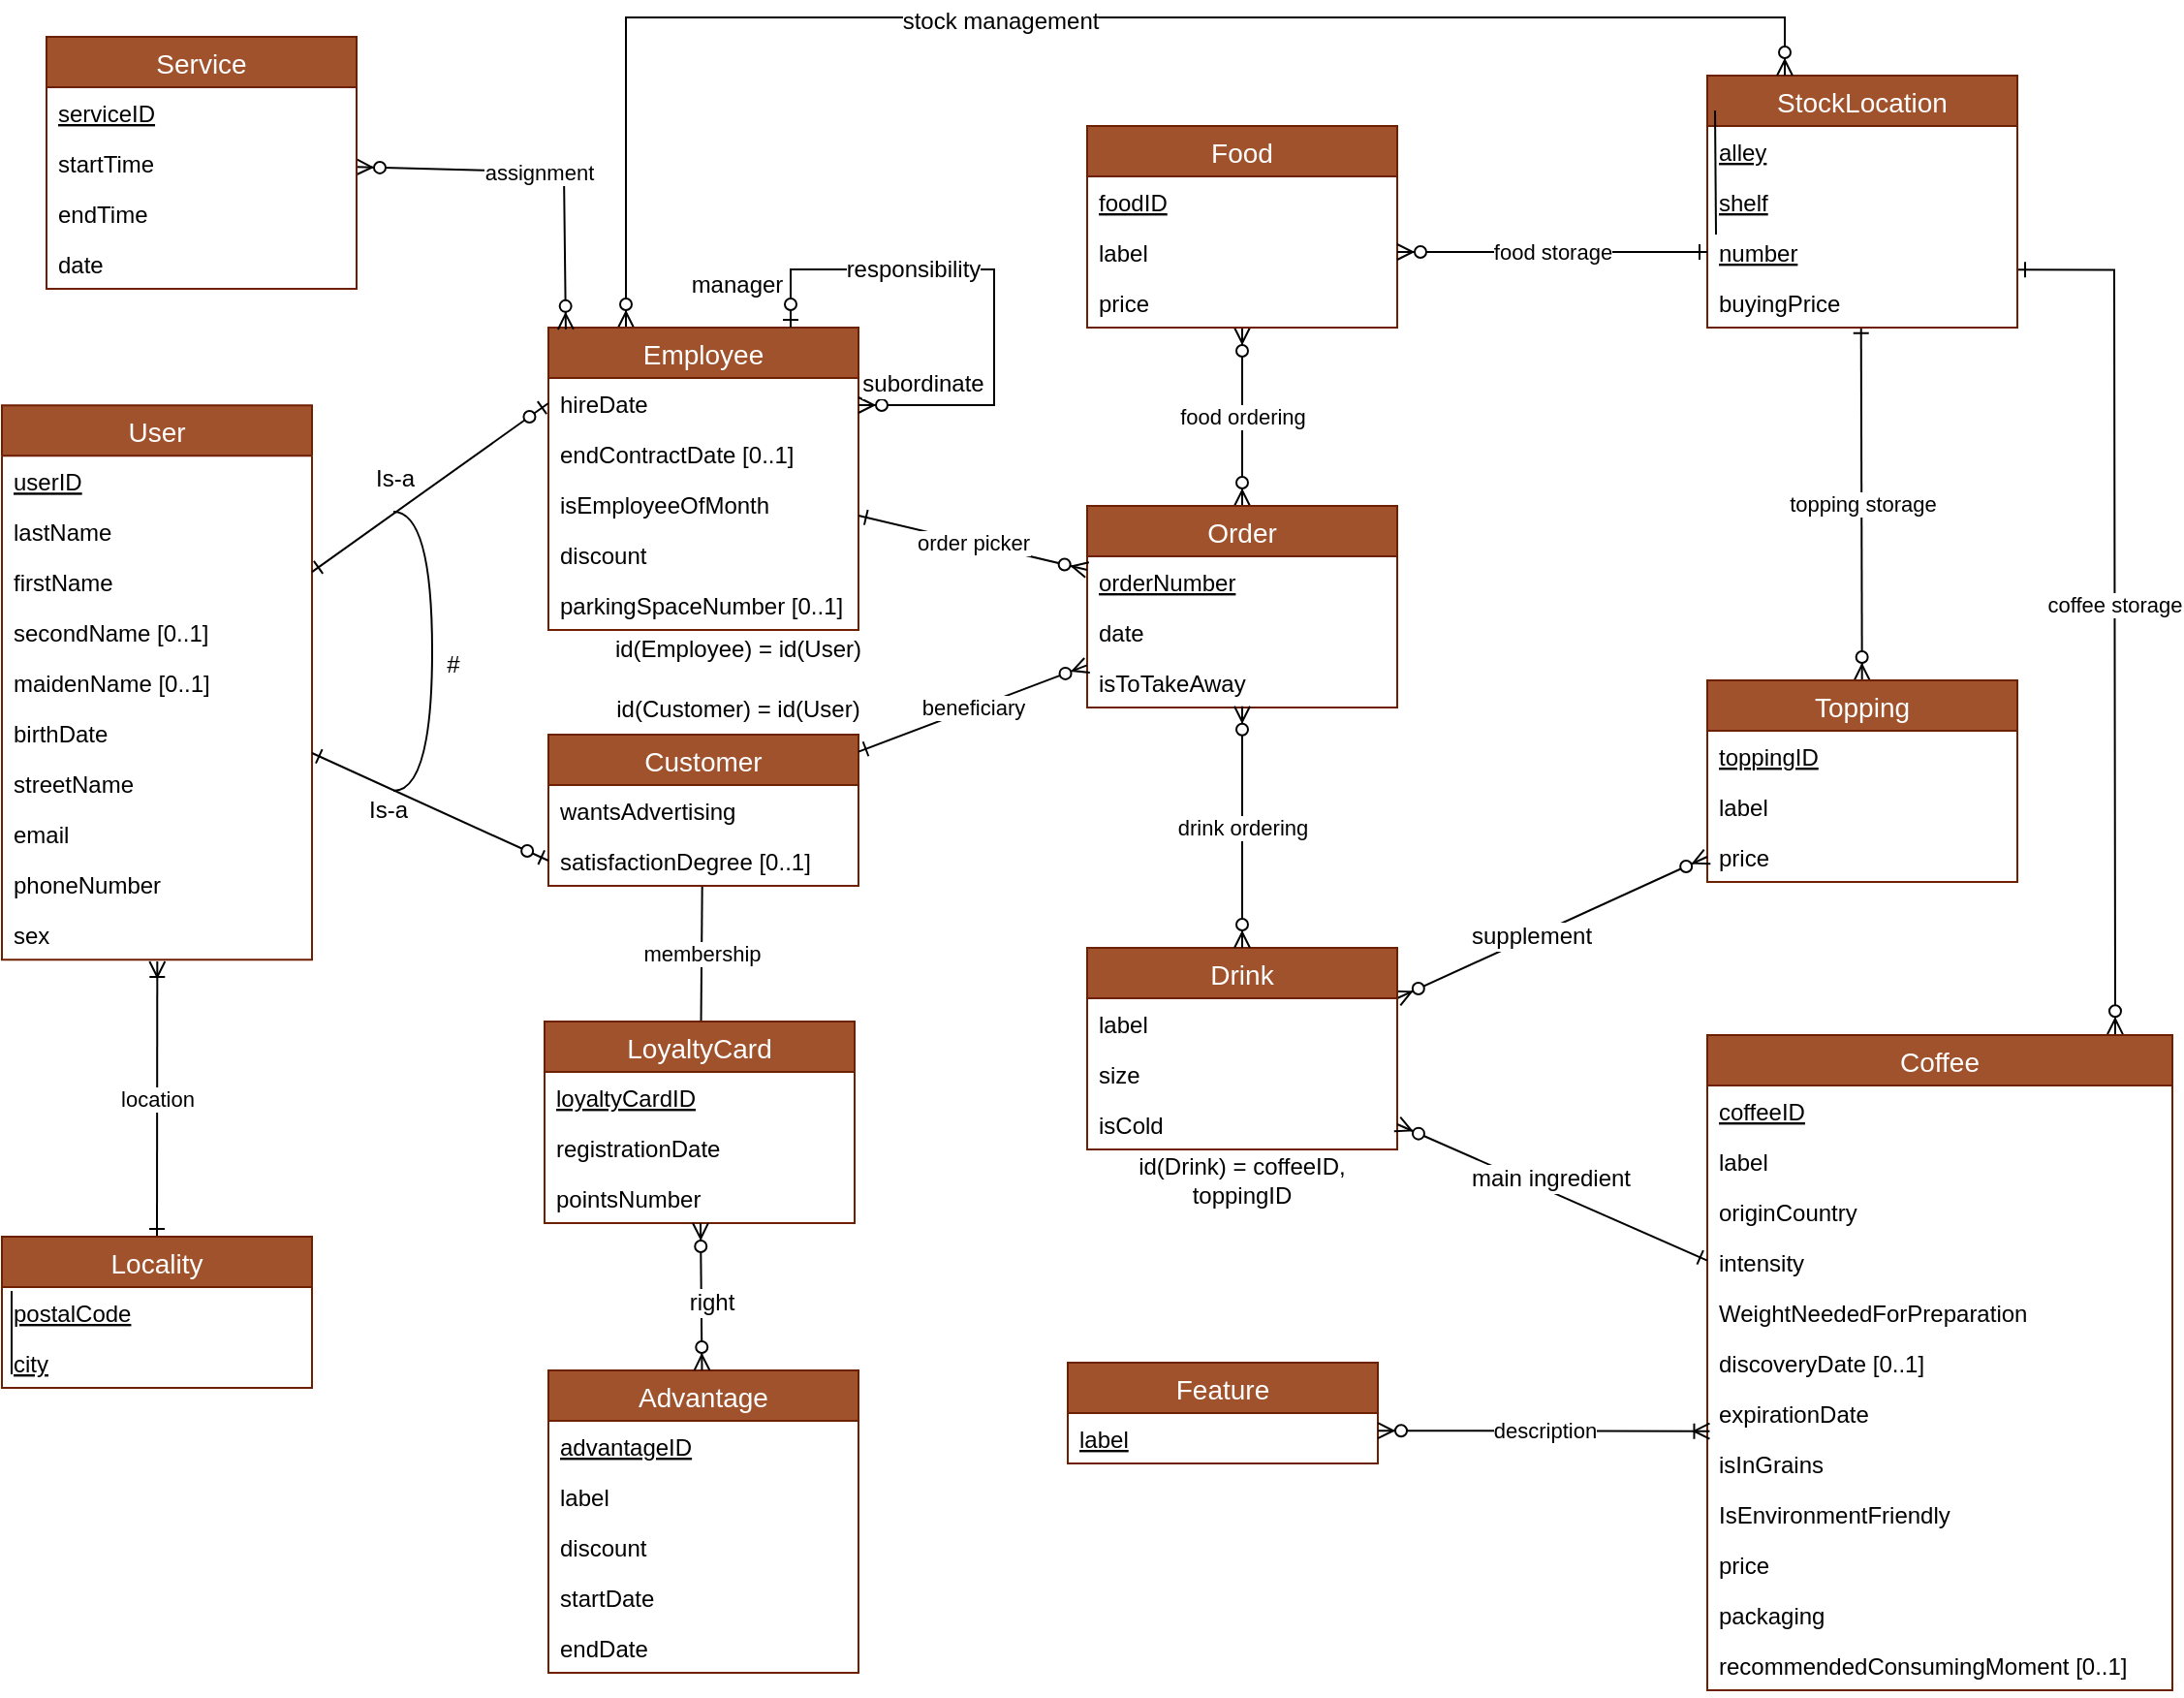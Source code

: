 <mxfile version="12.6.5" type="device"><diagram id="cqoaS8sN4eT0FMGVCEkI" name="Page-1"><mxGraphModel dx="2235" dy="808" grid="1" gridSize="10" guides="1" tooltips="1" connect="1" arrows="1" fold="1" page="1" pageScale="1" pageWidth="827" pageHeight="1169" math="0" shadow="0"><root><mxCell id="0"/><mxCell id="1" parent="0"/><mxCell id="b42VyX7tmaj3Mh8iOSEo-113" value="food ordering" style="edgeStyle=none;rounded=0;orthogonalLoop=1;jettySize=auto;html=1;startArrow=ERzeroToMany;startFill=1;endArrow=ERzeroToMany;endFill=1;" parent="1" target="b42VyX7tmaj3Mh8iOSEo-9" edge="1"><mxGeometry relative="1" as="geometry"><mxPoint x="-160" y="412" as="sourcePoint"/><mxPoint x="-160" y="278" as="targetPoint"/></mxGeometry></mxCell><mxCell id="b42VyX7tmaj3Mh8iOSEo-1" value="Order" style="swimlane;fontStyle=0;childLayout=stackLayout;horizontal=1;startSize=26;fillColor=#a0522d;horizontalStack=0;resizeParent=1;resizeParentMax=0;resizeLast=0;collapsible=1;marginBottom=0;swimlaneFillColor=#ffffff;align=center;fontSize=14;strokeColor=#6D1F00;fontColor=#ffffff;" parent="1" vertex="1"><mxGeometry x="-240" y="412" width="160" height="104" as="geometry"/></mxCell><mxCell id="b42VyX7tmaj3Mh8iOSEo-2" value="orderNumber" style="text;strokeColor=none;fillColor=none;spacingLeft=4;spacingRight=4;overflow=hidden;rotatable=0;points=[[0,0.5],[1,0.5]];portConstraint=eastwest;fontSize=12;fontStyle=4" parent="b42VyX7tmaj3Mh8iOSEo-1" vertex="1"><mxGeometry y="26" width="160" height="26" as="geometry"/></mxCell><mxCell id="b42VyX7tmaj3Mh8iOSEo-3" value="date" style="text;strokeColor=none;fillColor=none;spacingLeft=4;spacingRight=4;overflow=hidden;rotatable=0;points=[[0,0.5],[1,0.5]];portConstraint=eastwest;fontSize=12;" parent="b42VyX7tmaj3Mh8iOSEo-1" vertex="1"><mxGeometry y="52" width="160" height="26" as="geometry"/></mxCell><mxCell id="b42VyX7tmaj3Mh8iOSEo-4" value="isToTakeAway" style="text;strokeColor=none;fillColor=none;spacingLeft=4;spacingRight=4;overflow=hidden;rotatable=0;points=[[0,0.5],[1,0.5]];portConstraint=eastwest;fontSize=12;" parent="b42VyX7tmaj3Mh8iOSEo-1" vertex="1"><mxGeometry y="78" width="160" height="26" as="geometry"/></mxCell><mxCell id="b42VyX7tmaj3Mh8iOSEo-6" value="Food" style="swimlane;fontStyle=0;childLayout=stackLayout;horizontal=1;startSize=26;fillColor=#a0522d;horizontalStack=0;resizeParent=1;resizeParentMax=0;resizeLast=0;collapsible=1;marginBottom=0;swimlaneFillColor=#ffffff;align=center;fontSize=14;strokeColor=#6D1F00;fontColor=#ffffff;" parent="1" vertex="1"><mxGeometry x="-240" y="216" width="160" height="104" as="geometry"/></mxCell><mxCell id="b42VyX7tmaj3Mh8iOSEo-7" value="foodID" style="text;strokeColor=none;fillColor=none;spacingLeft=4;spacingRight=4;overflow=hidden;rotatable=0;points=[[0,0.5],[1,0.5]];portConstraint=eastwest;fontSize=12;fontStyle=4" parent="b42VyX7tmaj3Mh8iOSEo-6" vertex="1"><mxGeometry y="26" width="160" height="26" as="geometry"/></mxCell><mxCell id="b42VyX7tmaj3Mh8iOSEo-8" value="label" style="text;strokeColor=none;fillColor=none;spacingLeft=4;spacingRight=4;overflow=hidden;rotatable=0;points=[[0,0.5],[1,0.5]];portConstraint=eastwest;fontSize=12;" parent="b42VyX7tmaj3Mh8iOSEo-6" vertex="1"><mxGeometry y="52" width="160" height="26" as="geometry"/></mxCell><mxCell id="b42VyX7tmaj3Mh8iOSEo-9" value="price" style="text;strokeColor=none;fillColor=none;spacingLeft=4;spacingRight=4;overflow=hidden;rotatable=0;points=[[0,0.5],[1,0.5]];portConstraint=eastwest;fontSize=12;" parent="b42VyX7tmaj3Mh8iOSEo-6" vertex="1"><mxGeometry y="78" width="160" height="26" as="geometry"/></mxCell><mxCell id="b42VyX7tmaj3Mh8iOSEo-120" value="topping storage" style="edgeStyle=none;rounded=0;orthogonalLoop=1;jettySize=auto;html=1;startArrow=ERzeroToMany;startFill=1;endArrow=ERone;endFill=0;entryX=0.496;entryY=0.955;entryDx=0;entryDy=0;entryPerimeter=0;" parent="1" source="b42VyX7tmaj3Mh8iOSEo-10" target="b42VyX7tmaj3Mh8iOSEo-40" edge="1"><mxGeometry relative="1" as="geometry"><mxPoint x="160" y="381.167" as="targetPoint"/></mxGeometry></mxCell><mxCell id="b42VyX7tmaj3Mh8iOSEo-10" value="Topping" style="swimlane;fontStyle=0;childLayout=stackLayout;horizontal=1;startSize=26;fillColor=#a0522d;horizontalStack=0;resizeParent=1;resizeParentMax=0;resizeLast=0;collapsible=1;marginBottom=0;swimlaneFillColor=#ffffff;align=center;fontSize=14;strokeColor=#6D1F00;fontColor=#ffffff;" parent="1" vertex="1"><mxGeometry x="80" y="502" width="160" height="104" as="geometry"/></mxCell><mxCell id="b42VyX7tmaj3Mh8iOSEo-11" value="toppingID" style="text;strokeColor=none;fillColor=none;spacingLeft=4;spacingRight=4;overflow=hidden;rotatable=0;points=[[0,0.5],[1,0.5]];portConstraint=eastwest;fontSize=12;fontStyle=4" parent="b42VyX7tmaj3Mh8iOSEo-10" vertex="1"><mxGeometry y="26" width="160" height="26" as="geometry"/></mxCell><mxCell id="b42VyX7tmaj3Mh8iOSEo-12" value="label" style="text;strokeColor=none;fillColor=none;spacingLeft=4;spacingRight=4;overflow=hidden;rotatable=0;points=[[0,0.5],[1,0.5]];portConstraint=eastwest;fontSize=12;" parent="b42VyX7tmaj3Mh8iOSEo-10" vertex="1"><mxGeometry y="52" width="160" height="26" as="geometry"/></mxCell><mxCell id="b42VyX7tmaj3Mh8iOSEo-13" value="price" style="text;strokeColor=none;fillColor=none;spacingLeft=4;spacingRight=4;overflow=hidden;rotatable=0;points=[[0,0.5],[1,0.5]];portConstraint=eastwest;fontSize=12;" parent="b42VyX7tmaj3Mh8iOSEo-10" vertex="1"><mxGeometry y="78" width="160" height="26" as="geometry"/></mxCell><mxCell id="b42VyX7tmaj3Mh8iOSEo-116" style="edgeStyle=none;rounded=0;orthogonalLoop=1;jettySize=auto;html=1;exitX=1;exitY=0.25;exitDx=0;exitDy=0;entryX=0;entryY=0.5;entryDx=0;entryDy=0;startArrow=ERzeroToMany;startFill=1;endArrow=ERzeroToMany;endFill=1;" parent="1" source="b42VyX7tmaj3Mh8iOSEo-15" target="b42VyX7tmaj3Mh8iOSEo-13" edge="1"><mxGeometry relative="1" as="geometry"/></mxCell><mxCell id="ywsVwMmEis1p5uHDdUNl-1" value="supplement" style="text;html=1;resizable=0;points=[];align=center;verticalAlign=middle;labelBackgroundColor=#FFFFFF;" parent="b42VyX7tmaj3Mh8iOSEo-116" vertex="1" connectable="0"><mxGeometry x="-0.123" relative="1" as="geometry"><mxPoint x="-1" as="offset"/></mxGeometry></mxCell><mxCell id="b42VyX7tmaj3Mh8iOSEo-15" value="Drink" style="swimlane;fontStyle=0;childLayout=stackLayout;horizontal=1;startSize=26;fillColor=#a0522d;horizontalStack=0;resizeParent=1;resizeParentMax=0;resizeLast=0;collapsible=1;marginBottom=0;swimlaneFillColor=#ffffff;align=center;fontSize=14;strokeColor=#6D1F00;fontColor=#ffffff;" parent="1" vertex="1"><mxGeometry x="-240" y="640" width="160" height="104" as="geometry"/></mxCell><mxCell id="b42VyX7tmaj3Mh8iOSEo-16" value="label" style="text;strokeColor=none;fillColor=none;spacingLeft=4;spacingRight=4;overflow=hidden;rotatable=0;points=[[0,0.5],[1,0.5]];portConstraint=eastwest;fontSize=12;" parent="b42VyX7tmaj3Mh8iOSEo-15" vertex="1"><mxGeometry y="26" width="160" height="26" as="geometry"/></mxCell><mxCell id="b42VyX7tmaj3Mh8iOSEo-17" value="size" style="text;strokeColor=none;fillColor=none;spacingLeft=4;spacingRight=4;overflow=hidden;rotatable=0;points=[[0,0.5],[1,0.5]];portConstraint=eastwest;fontSize=12;" parent="b42VyX7tmaj3Mh8iOSEo-15" vertex="1"><mxGeometry y="52" width="160" height="26" as="geometry"/></mxCell><mxCell id="b42VyX7tmaj3Mh8iOSEo-18" value="isCold" style="text;strokeColor=none;fillColor=none;spacingLeft=4;spacingRight=4;overflow=hidden;rotatable=0;points=[[0,0.5],[1,0.5]];portConstraint=eastwest;fontSize=12;" parent="b42VyX7tmaj3Mh8iOSEo-15" vertex="1"><mxGeometry y="78" width="160" height="26" as="geometry"/></mxCell><mxCell id="b42VyX7tmaj3Mh8iOSEo-121" value="coffee storage" style="edgeStyle=orthogonalEdgeStyle;rounded=0;orthogonalLoop=1;jettySize=auto;html=1;entryX=1;entryY=0.5;entryDx=0;entryDy=0;startArrow=ERzeroToMany;startFill=1;endArrow=ERone;endFill=0;exitX=0.877;exitY=-0.001;exitDx=0;exitDy=0;exitPerimeter=0;" parent="1" source="b42VyX7tmaj3Mh8iOSEo-19" edge="1"><mxGeometry relative="1" as="geometry"><Array as="points"><mxPoint x="290" y="670"/><mxPoint x="290" y="290"/></Array><mxPoint x="220" y="660" as="sourcePoint"/><mxPoint x="240" y="290.167" as="targetPoint"/></mxGeometry></mxCell><mxCell id="b42VyX7tmaj3Mh8iOSEo-19" value="Coffee" style="swimlane;fontStyle=0;childLayout=stackLayout;horizontal=1;startSize=26;fillColor=#a0522d;horizontalStack=0;resizeParent=1;resizeParentMax=0;resizeLast=0;collapsible=1;marginBottom=0;swimlaneFillColor=#ffffff;align=center;fontSize=14;strokeColor=#6D1F00;fontColor=#ffffff;" parent="1" vertex="1"><mxGeometry x="80" y="685" width="240" height="338" as="geometry"/></mxCell><mxCell id="b42VyX7tmaj3Mh8iOSEo-20" value="coffeeID" style="text;strokeColor=none;fillColor=none;spacingLeft=4;spacingRight=4;overflow=hidden;rotatable=0;points=[[0,0.5],[1,0.5]];portConstraint=eastwest;fontSize=12;fontStyle=4" parent="b42VyX7tmaj3Mh8iOSEo-19" vertex="1"><mxGeometry y="26" width="240" height="26" as="geometry"/></mxCell><mxCell id="b42VyX7tmaj3Mh8iOSEo-21" value="label" style="text;strokeColor=none;fillColor=none;spacingLeft=4;spacingRight=4;overflow=hidden;rotatable=0;points=[[0,0.5],[1,0.5]];portConstraint=eastwest;fontSize=12;" parent="b42VyX7tmaj3Mh8iOSEo-19" vertex="1"><mxGeometry y="52" width="240" height="26" as="geometry"/></mxCell><mxCell id="b42VyX7tmaj3Mh8iOSEo-25" value="originCountry" style="text;strokeColor=none;fillColor=none;spacingLeft=4;spacingRight=4;overflow=hidden;rotatable=0;points=[[0,0.5],[1,0.5]];portConstraint=eastwest;fontSize=12;" parent="b42VyX7tmaj3Mh8iOSEo-19" vertex="1"><mxGeometry y="78" width="240" height="26" as="geometry"/></mxCell><mxCell id="b42VyX7tmaj3Mh8iOSEo-26" value="intensity" style="text;strokeColor=none;fillColor=none;spacingLeft=4;spacingRight=4;overflow=hidden;rotatable=0;points=[[0,0.5],[1,0.5]];portConstraint=eastwest;fontSize=12;" parent="b42VyX7tmaj3Mh8iOSEo-19" vertex="1"><mxGeometry y="104" width="240" height="26" as="geometry"/></mxCell><mxCell id="b42VyX7tmaj3Mh8iOSEo-27" value="WeightNeededForPreparation" style="text;strokeColor=none;fillColor=none;spacingLeft=4;spacingRight=4;overflow=hidden;rotatable=0;points=[[0,0.5],[1,0.5]];portConstraint=eastwest;fontSize=12;" parent="b42VyX7tmaj3Mh8iOSEo-19" vertex="1"><mxGeometry y="130" width="240" height="26" as="geometry"/></mxCell><mxCell id="b42VyX7tmaj3Mh8iOSEo-28" value="discoveryDate [0..1]" style="text;strokeColor=none;fillColor=none;spacingLeft=4;spacingRight=4;overflow=hidden;rotatable=0;points=[[0,0.5],[1,0.5]];portConstraint=eastwest;fontSize=12;" parent="b42VyX7tmaj3Mh8iOSEo-19" vertex="1"><mxGeometry y="156" width="240" height="26" as="geometry"/></mxCell><mxCell id="b42VyX7tmaj3Mh8iOSEo-22" value="expirationDate" style="text;strokeColor=none;fillColor=none;spacingLeft=4;spacingRight=4;overflow=hidden;rotatable=0;points=[[0,0.5],[1,0.5]];portConstraint=eastwest;fontSize=12;" parent="b42VyX7tmaj3Mh8iOSEo-19" vertex="1"><mxGeometry y="182" width="240" height="26" as="geometry"/></mxCell><mxCell id="PVj7CXFWDgtnvnjCq2mk-2" value="isInGrains" style="text;spacingLeft=4;spacingRight=4;overflow=hidden;rotatable=0;points=[[0,0.5],[1,0.5]];portConstraint=eastwest;fontSize=12;" parent="b42VyX7tmaj3Mh8iOSEo-19" vertex="1"><mxGeometry y="208" width="240" height="26" as="geometry"/></mxCell><mxCell id="ywsVwMmEis1p5uHDdUNl-5" value="IsEnvironmentFriendly" style="text;strokeColor=none;fillColor=none;spacingLeft=4;spacingRight=4;overflow=hidden;rotatable=0;points=[[0,0.5],[1,0.5]];portConstraint=eastwest;fontSize=12;labelBackgroundColor=#FFFFFF;" parent="b42VyX7tmaj3Mh8iOSEo-19" vertex="1"><mxGeometry y="234" width="240" height="26" as="geometry"/></mxCell><mxCell id="b42VyX7tmaj3Mh8iOSEo-29" value="price" style="text;strokeColor=none;fillColor=none;spacingLeft=4;spacingRight=4;overflow=hidden;rotatable=0;points=[[0,0.5],[1,0.5]];portConstraint=eastwest;fontSize=12;" parent="b42VyX7tmaj3Mh8iOSEo-19" vertex="1"><mxGeometry y="260" width="240" height="26" as="geometry"/></mxCell><mxCell id="ywsVwMmEis1p5uHDdUNl-9" value="packaging" style="text;strokeColor=none;fillColor=none;spacingLeft=4;spacingRight=4;overflow=hidden;rotatable=0;points=[[0,0.5],[1,0.5]];portConstraint=eastwest;fontSize=12;labelBackgroundColor=#FFFFFF;" parent="b42VyX7tmaj3Mh8iOSEo-19" vertex="1"><mxGeometry y="286" width="240" height="26" as="geometry"/></mxCell><mxCell id="ywsVwMmEis1p5uHDdUNl-28" value="recommendedConsumingMoment [0..1]" style="text;strokeColor=none;fillColor=none;spacingLeft=4;spacingRight=4;overflow=hidden;rotatable=0;points=[[0,0.5],[1,0.5]];portConstraint=eastwest;fontSize=12;labelBackgroundColor=#FFFFFF;" parent="b42VyX7tmaj3Mh8iOSEo-19" vertex="1"><mxGeometry y="312" width="240" height="26" as="geometry"/></mxCell><mxCell id="b42VyX7tmaj3Mh8iOSEo-30" value="Feature" style="swimlane;fontStyle=0;childLayout=stackLayout;horizontal=1;startSize=26;fillColor=#a0522d;horizontalStack=0;resizeParent=1;resizeParentMax=0;resizeLast=0;collapsible=1;marginBottom=0;swimlaneFillColor=#ffffff;align=center;fontSize=14;strokeColor=#6D1F00;fontColor=#ffffff;" parent="1" vertex="1"><mxGeometry x="-250" y="854" width="160" height="52" as="geometry"/></mxCell><mxCell id="b42VyX7tmaj3Mh8iOSEo-31" value="label" style="text;strokeColor=none;fillColor=none;spacingLeft=4;spacingRight=4;overflow=hidden;rotatable=0;points=[[0,0.5],[1,0.5]];portConstraint=eastwest;fontSize=12;fontStyle=4" parent="b42VyX7tmaj3Mh8iOSEo-30" vertex="1"><mxGeometry y="26" width="160" height="26" as="geometry"/></mxCell><mxCell id="b42VyX7tmaj3Mh8iOSEo-34" value="StockLocation" style="swimlane;fontStyle=0;childLayout=stackLayout;horizontal=1;startSize=26;fillColor=#a0522d;horizontalStack=0;resizeParent=1;resizeParentMax=0;resizeLast=0;collapsible=1;marginBottom=0;swimlaneFillColor=#ffffff;align=center;fontSize=14;strokeColor=#6D1F00;fontColor=#ffffff;" parent="1" vertex="1"><mxGeometry x="80" y="189.997" width="160" height="130" as="geometry"/></mxCell><mxCell id="b42VyX7tmaj3Mh8iOSEo-35" value="alley" style="text;strokeColor=none;fillColor=none;spacingLeft=4;spacingRight=4;overflow=hidden;rotatable=0;points=[[0,0.5],[1,0.5]];portConstraint=eastwest;fontSize=12;fontStyle=4" parent="b42VyX7tmaj3Mh8iOSEo-34" vertex="1"><mxGeometry y="26" width="160" height="26" as="geometry"/></mxCell><mxCell id="b42VyX7tmaj3Mh8iOSEo-36" value="shelf" style="text;strokeColor=none;fillColor=none;spacingLeft=4;spacingRight=4;overflow=hidden;rotatable=0;points=[[0,0.5],[1,0.5]];portConstraint=eastwest;fontSize=12;fontStyle=4" parent="b42VyX7tmaj3Mh8iOSEo-34" vertex="1"><mxGeometry y="52" width="160" height="26" as="geometry"/></mxCell><mxCell id="b42VyX7tmaj3Mh8iOSEo-37" value="number" style="text;strokeColor=none;fillColor=none;spacingLeft=4;spacingRight=4;overflow=hidden;rotatable=0;points=[[0,0.5],[1,0.5]];portConstraint=eastwest;fontSize=12;fontStyle=4" parent="b42VyX7tmaj3Mh8iOSEo-34" vertex="1"><mxGeometry y="78" width="160" height="26" as="geometry"/></mxCell><mxCell id="b42VyX7tmaj3Mh8iOSEo-40" value="buyingPrice" style="text;strokeColor=none;fillColor=none;spacingLeft=4;spacingRight=4;overflow=hidden;rotatable=0;points=[[0,0.5],[1,0.5]];portConstraint=eastwest;fontSize=12;" parent="b42VyX7tmaj3Mh8iOSEo-34" vertex="1"><mxGeometry y="104" width="160" height="26" as="geometry"/></mxCell><mxCell id="b42VyX7tmaj3Mh8iOSEo-44" value="id(Drink) = coffeeID, toppingID" style="text;html=1;strokeColor=none;fillColor=none;align=center;verticalAlign=middle;whiteSpace=wrap;rounded=0;" parent="1" vertex="1"><mxGeometry x="-235" y="750" width="150" height="20" as="geometry"/></mxCell><mxCell id="b42VyX7tmaj3Mh8iOSEo-55" value="User" style="swimlane;fontStyle=0;childLayout=stackLayout;horizontal=1;startSize=26;fillColor=#a0522d;horizontalStack=0;resizeParent=1;resizeParentMax=0;resizeLast=0;collapsible=1;marginBottom=0;swimlaneFillColor=#ffffff;align=center;fontSize=14;strokeColor=#6D1F00;fontColor=#ffffff;" parent="1" vertex="1"><mxGeometry x="-800" y="360.121" width="160" height="286" as="geometry"/></mxCell><mxCell id="b42VyX7tmaj3Mh8iOSEo-56" value="userID" style="text;strokeColor=none;fillColor=none;spacingLeft=4;spacingRight=4;overflow=hidden;rotatable=0;points=[[0,0.5],[1,0.5]];portConstraint=eastwest;fontSize=12;fontStyle=4" parent="b42VyX7tmaj3Mh8iOSEo-55" vertex="1"><mxGeometry y="26" width="160" height="26" as="geometry"/></mxCell><mxCell id="b42VyX7tmaj3Mh8iOSEo-57" value="lastName" style="text;strokeColor=none;fillColor=none;spacingLeft=4;spacingRight=4;overflow=hidden;rotatable=0;points=[[0,0.5],[1,0.5]];portConstraint=eastwest;fontSize=12;" parent="b42VyX7tmaj3Mh8iOSEo-55" vertex="1"><mxGeometry y="52" width="160" height="26" as="geometry"/></mxCell><mxCell id="b42VyX7tmaj3Mh8iOSEo-58" value="firstName" style="text;strokeColor=none;fillColor=none;spacingLeft=4;spacingRight=4;overflow=hidden;rotatable=0;points=[[0,0.5],[1,0.5]];portConstraint=eastwest;fontSize=12;" parent="b42VyX7tmaj3Mh8iOSEo-55" vertex="1"><mxGeometry y="78" width="160" height="26" as="geometry"/></mxCell><mxCell id="b42VyX7tmaj3Mh8iOSEo-59" value="secondName [0..1]" style="text;strokeColor=none;fillColor=none;spacingLeft=4;spacingRight=4;overflow=hidden;rotatable=0;points=[[0,0.5],[1,0.5]];portConstraint=eastwest;fontSize=12;" parent="b42VyX7tmaj3Mh8iOSEo-55" vertex="1"><mxGeometry y="104" width="160" height="26" as="geometry"/></mxCell><mxCell id="b42VyX7tmaj3Mh8iOSEo-67" value="maidenName [0..1]" style="text;strokeColor=none;fillColor=none;spacingLeft=4;spacingRight=4;overflow=hidden;rotatable=0;points=[[0,0.5],[1,0.5]];portConstraint=eastwest;fontSize=12;" parent="b42VyX7tmaj3Mh8iOSEo-55" vertex="1"><mxGeometry y="130" width="160" height="26" as="geometry"/></mxCell><mxCell id="b42VyX7tmaj3Mh8iOSEo-60" value="birthDate" style="text;strokeColor=none;fillColor=none;spacingLeft=4;spacingRight=4;overflow=hidden;rotatable=0;points=[[0,0.5],[1,0.5]];portConstraint=eastwest;fontSize=12;" parent="b42VyX7tmaj3Mh8iOSEo-55" vertex="1"><mxGeometry y="156" width="160" height="26" as="geometry"/></mxCell><mxCell id="b42VyX7tmaj3Mh8iOSEo-61" value="streetName" style="text;strokeColor=none;fillColor=none;spacingLeft=4;spacingRight=4;overflow=hidden;rotatable=0;points=[[0,0.5],[1,0.5]];portConstraint=eastwest;fontSize=12;" parent="b42VyX7tmaj3Mh8iOSEo-55" vertex="1"><mxGeometry y="182" width="160" height="26" as="geometry"/></mxCell><mxCell id="b42VyX7tmaj3Mh8iOSEo-63" value="email" style="text;strokeColor=none;fillColor=none;spacingLeft=4;spacingRight=4;overflow=hidden;rotatable=0;points=[[0,0.5],[1,0.5]];portConstraint=eastwest;fontSize=12;" parent="b42VyX7tmaj3Mh8iOSEo-55" vertex="1"><mxGeometry y="208" width="160" height="26" as="geometry"/></mxCell><mxCell id="b42VyX7tmaj3Mh8iOSEo-64" value="phoneNumber" style="text;strokeColor=none;fillColor=none;spacingLeft=4;spacingRight=4;overflow=hidden;rotatable=0;points=[[0,0.5],[1,0.5]];portConstraint=eastwest;fontSize=12;" parent="b42VyX7tmaj3Mh8iOSEo-55" vertex="1"><mxGeometry y="234" width="160" height="26" as="geometry"/></mxCell><mxCell id="b42VyX7tmaj3Mh8iOSEo-66" value="sex" style="text;strokeColor=none;fillColor=none;spacingLeft=4;spacingRight=4;overflow=hidden;rotatable=0;points=[[0,0.5],[1,0.5]];portConstraint=eastwest;fontSize=12;" parent="b42VyX7tmaj3Mh8iOSEo-55" vertex="1"><mxGeometry y="260" width="160" height="26" as="geometry"/></mxCell><mxCell id="b42VyX7tmaj3Mh8iOSEo-128" value="location" style="edgeStyle=none;rounded=0;orthogonalLoop=1;jettySize=auto;html=1;exitX=0.5;exitY=0;exitDx=0;exitDy=0;entryX=0.501;entryY=1.034;entryDx=0;entryDy=0;entryPerimeter=0;startArrow=ERone;startFill=0;endArrow=ERoneToMany;endFill=0;" parent="1" source="b42VyX7tmaj3Mh8iOSEo-68" target="b42VyX7tmaj3Mh8iOSEo-66" edge="1"><mxGeometry relative="1" as="geometry"/></mxCell><mxCell id="b42VyX7tmaj3Mh8iOSEo-68" value="Locality" style="swimlane;fontStyle=0;childLayout=stackLayout;horizontal=1;startSize=26;fillColor=#a0522d;horizontalStack=0;resizeParent=1;resizeParentMax=0;resizeLast=0;collapsible=1;marginBottom=0;swimlaneFillColor=#ffffff;align=center;fontSize=14;strokeColor=#6D1F00;fontColor=#ffffff;" parent="1" vertex="1"><mxGeometry x="-800" y="789" width="160" height="78" as="geometry"/></mxCell><mxCell id="b42VyX7tmaj3Mh8iOSEo-69" value="postalCode" style="text;strokeColor=none;fillColor=none;spacingLeft=4;spacingRight=4;overflow=hidden;rotatable=0;points=[[0,0.5],[1,0.5]];portConstraint=eastwest;fontSize=12;fontStyle=4" parent="b42VyX7tmaj3Mh8iOSEo-68" vertex="1"><mxGeometry y="26" width="160" height="26" as="geometry"/></mxCell><mxCell id="b42VyX7tmaj3Mh8iOSEo-70" value="city" style="text;strokeColor=none;fillColor=none;spacingLeft=4;spacingRight=4;overflow=hidden;rotatable=0;points=[[0,0.5],[1,0.5]];portConstraint=eastwest;fontSize=12;fontStyle=4" parent="b42VyX7tmaj3Mh8iOSEo-68" vertex="1"><mxGeometry y="52" width="160" height="26" as="geometry"/></mxCell><mxCell id="b42VyX7tmaj3Mh8iOSEo-129" value="" style="endArrow=none;html=1;" parent="b42VyX7tmaj3Mh8iOSEo-68" edge="1"><mxGeometry width="50" height="50" relative="1" as="geometry"><mxPoint x="5" y="71" as="sourcePoint"/><mxPoint x="5" y="28" as="targetPoint"/></mxGeometry></mxCell><mxCell id="b42VyX7tmaj3Mh8iOSEo-125" value="membership" style="edgeStyle=none;rounded=0;orthogonalLoop=1;jettySize=auto;html=1;exitX=0.5;exitY=0;exitDx=0;exitDy=0;startArrow=ERone;startFill=0;endArrow=ERzeroToOne;endFill=1;" parent="1" source="b42VyX7tmaj3Mh8iOSEo-72" target="b42VyX7tmaj3Mh8iOSEo-90" edge="1"><mxGeometry relative="1" as="geometry"/></mxCell><mxCell id="b42VyX7tmaj3Mh8iOSEo-72" value="Customer" style="swimlane;fontStyle=0;childLayout=stackLayout;horizontal=1;startSize=26;fillColor=#a0522d;horizontalStack=0;resizeParent=1;resizeParentMax=0;resizeLast=0;collapsible=1;marginBottom=0;swimlaneFillColor=#ffffff;align=center;fontSize=14;strokeColor=#6D1F00;fontColor=#ffffff;" parent="1" vertex="1"><mxGeometry x="-518" y="530" width="160" height="78" as="geometry"/></mxCell><mxCell id="b42VyX7tmaj3Mh8iOSEo-73" value="wantsAdvertising" style="text;strokeColor=none;fillColor=none;spacingLeft=4;spacingRight=4;overflow=hidden;rotatable=0;points=[[0,0.5],[1,0.5]];portConstraint=eastwest;fontSize=12;" parent="b42VyX7tmaj3Mh8iOSEo-72" vertex="1"><mxGeometry y="26" width="160" height="26" as="geometry"/></mxCell><mxCell id="b42VyX7tmaj3Mh8iOSEo-74" value="satisfactionDegree [0..1]" style="text;strokeColor=none;fillColor=none;spacingLeft=4;spacingRight=4;overflow=hidden;rotatable=0;points=[[0,0.5],[1,0.5]];portConstraint=eastwest;fontSize=12;" parent="b42VyX7tmaj3Mh8iOSEo-72" vertex="1"><mxGeometry y="52" width="160" height="26" as="geometry"/></mxCell><mxCell id="Y3AIAxFVftLlEhGlvewJ-3" style="edgeStyle=orthogonalEdgeStyle;rounded=0;orthogonalLoop=1;jettySize=auto;html=1;exitX=0.25;exitY=0;exitDx=0;exitDy=0;entryX=0.25;entryY=0;entryDx=0;entryDy=0;startArrow=ERzeroToMany;startFill=1;endArrow=ERzeroToMany;endFill=1;" edge="1" parent="1" source="b42VyX7tmaj3Mh8iOSEo-76" target="b42VyX7tmaj3Mh8iOSEo-34"><mxGeometry relative="1" as="geometry"><Array as="points"><mxPoint x="-478" y="160"/><mxPoint x="120" y="160"/></Array></mxGeometry></mxCell><mxCell id="Y3AIAxFVftLlEhGlvewJ-4" value="stock management" style="text;html=1;align=center;verticalAlign=middle;resizable=0;points=[];labelBackgroundColor=#ffffff;" vertex="1" connectable="0" parent="Y3AIAxFVftLlEhGlvewJ-3"><mxGeometry x="-0.104" y="-2" relative="1" as="geometry"><mxPoint as="offset"/></mxGeometry></mxCell><mxCell id="b42VyX7tmaj3Mh8iOSEo-76" value="Employee" style="swimlane;fontStyle=0;childLayout=stackLayout;horizontal=1;startSize=26;fillColor=#a0522d;horizontalStack=0;resizeParent=1;resizeParentMax=0;resizeLast=0;collapsible=1;marginBottom=0;swimlaneFillColor=#ffffff;align=center;fontSize=14;strokeColor=#6D1F00;fontColor=#ffffff;" parent="1" vertex="1"><mxGeometry x="-518" y="320" width="160" height="156" as="geometry"/></mxCell><mxCell id="b42VyX7tmaj3Mh8iOSEo-77" value="hireDate" style="text;strokeColor=none;fillColor=none;spacingLeft=4;spacingRight=4;overflow=hidden;rotatable=0;points=[[0,0.5],[1,0.5]];portConstraint=eastwest;fontSize=12;" parent="b42VyX7tmaj3Mh8iOSEo-76" vertex="1"><mxGeometry y="26" width="160" height="26" as="geometry"/></mxCell><mxCell id="b42VyX7tmaj3Mh8iOSEo-80" value="endContractDate [0..1]" style="text;strokeColor=none;fillColor=none;spacingLeft=4;spacingRight=4;overflow=hidden;rotatable=0;points=[[0,0.5],[1,0.5]];portConstraint=eastwest;fontSize=12;" parent="b42VyX7tmaj3Mh8iOSEo-76" vertex="1"><mxGeometry y="52" width="160" height="26" as="geometry"/></mxCell><mxCell id="b42VyX7tmaj3Mh8iOSEo-78" value="isEmployeeOfMonth" style="text;strokeColor=none;fillColor=none;spacingLeft=4;spacingRight=4;overflow=hidden;rotatable=0;points=[[0,0.5],[1,0.5]];portConstraint=eastwest;fontSize=12;" parent="b42VyX7tmaj3Mh8iOSEo-76" vertex="1"><mxGeometry y="78" width="160" height="26" as="geometry"/></mxCell><mxCell id="PVj7CXFWDgtnvnjCq2mk-1" value="discount" style="text;strokeColor=none;fillColor=none;spacingLeft=4;spacingRight=4;overflow=hidden;rotatable=0;points=[[0,0.5],[1,0.5]];portConstraint=eastwest;fontSize=12;" parent="b42VyX7tmaj3Mh8iOSEo-76" vertex="1"><mxGeometry y="104" width="160" height="26" as="geometry"/></mxCell><mxCell id="b42VyX7tmaj3Mh8iOSEo-81" value="parkingSpaceNumber [0..1]" style="text;strokeColor=none;fillColor=none;spacingLeft=4;spacingRight=4;overflow=hidden;rotatable=0;points=[[0,0.5],[1,0.5]];portConstraint=eastwest;fontSize=12;" parent="b42VyX7tmaj3Mh8iOSEo-76" vertex="1"><mxGeometry y="130" width="160" height="26" as="geometry"/></mxCell><mxCell id="b42VyX7tmaj3Mh8iOSEo-127" value="assignment" style="edgeStyle=none;rounded=0;orthogonalLoop=1;jettySize=auto;html=1;startArrow=ERzeroToMany;startFill=1;endArrow=ERzeroToMany;endFill=1;entryX=0.056;entryY=0.006;entryDx=0;entryDy=0;entryPerimeter=0;" parent="1" source="b42VyX7tmaj3Mh8iOSEo-82" target="b42VyX7tmaj3Mh8iOSEo-76" edge="1"><mxGeometry relative="1" as="geometry"><Array as="points"><mxPoint x="-510" y="240"/></Array></mxGeometry></mxCell><mxCell id="b42VyX7tmaj3Mh8iOSEo-82" value="Service" style="swimlane;fontStyle=0;childLayout=stackLayout;horizontal=1;startSize=26;fillColor=#a0522d;horizontalStack=0;resizeParent=1;resizeParentMax=0;resizeLast=0;collapsible=1;marginBottom=0;swimlaneFillColor=#ffffff;align=center;fontSize=14;strokeColor=#6D1F00;fontColor=#ffffff;" parent="1" vertex="1"><mxGeometry x="-777" y="170" width="160" height="130" as="geometry"/></mxCell><mxCell id="b42VyX7tmaj3Mh8iOSEo-83" value="serviceID" style="text;strokeColor=none;fillColor=none;spacingLeft=4;spacingRight=4;overflow=hidden;rotatable=0;points=[[0,0.5],[1,0.5]];portConstraint=eastwest;fontSize=12;fontStyle=4" parent="b42VyX7tmaj3Mh8iOSEo-82" vertex="1"><mxGeometry y="26" width="160" height="26" as="geometry"/></mxCell><mxCell id="b42VyX7tmaj3Mh8iOSEo-86" value="startTime" style="text;strokeColor=none;fillColor=none;spacingLeft=4;spacingRight=4;overflow=hidden;rotatable=0;points=[[0,0.5],[1,0.5]];portConstraint=eastwest;fontSize=12;" parent="b42VyX7tmaj3Mh8iOSEo-82" vertex="1"><mxGeometry y="52" width="160" height="26" as="geometry"/></mxCell><mxCell id="b42VyX7tmaj3Mh8iOSEo-84" value="endTime" style="text;strokeColor=none;fillColor=none;spacingLeft=4;spacingRight=4;overflow=hidden;rotatable=0;points=[[0,0.5],[1,0.5]];portConstraint=eastwest;fontSize=12;" parent="b42VyX7tmaj3Mh8iOSEo-82" vertex="1"><mxGeometry y="78" width="160" height="26" as="geometry"/></mxCell><mxCell id="b42VyX7tmaj3Mh8iOSEo-85" value="date" style="text;strokeColor=none;fillColor=none;spacingLeft=4;spacingRight=4;overflow=hidden;rotatable=0;points=[[0,0.5],[1,0.5]];portConstraint=eastwest;fontSize=12;" parent="b42VyX7tmaj3Mh8iOSEo-82" vertex="1"><mxGeometry y="104" width="160" height="26" as="geometry"/></mxCell><mxCell id="b42VyX7tmaj3Mh8iOSEo-87" value="LoyaltyCard" style="swimlane;fontStyle=0;childLayout=stackLayout;horizontal=1;startSize=26;fillColor=#a0522d;horizontalStack=0;resizeParent=1;resizeParentMax=0;resizeLast=0;collapsible=1;marginBottom=0;swimlaneFillColor=#ffffff;align=center;fontSize=14;strokeColor=#6D1F00;fontColor=#ffffff;" parent="1" vertex="1"><mxGeometry x="-520" y="678" width="160" height="104" as="geometry"/></mxCell><mxCell id="b42VyX7tmaj3Mh8iOSEo-88" value="loyaltyCardID" style="text;strokeColor=none;fillColor=none;spacingLeft=4;spacingRight=4;overflow=hidden;rotatable=0;points=[[0,0.5],[1,0.5]];portConstraint=eastwest;fontSize=12;fontStyle=4" parent="b42VyX7tmaj3Mh8iOSEo-87" vertex="1"><mxGeometry y="26" width="160" height="26" as="geometry"/></mxCell><mxCell id="b42VyX7tmaj3Mh8iOSEo-89" value="registrationDate" style="text;strokeColor=none;fillColor=none;spacingLeft=4;spacingRight=4;overflow=hidden;rotatable=0;points=[[0,0.5],[1,0.5]];portConstraint=eastwest;fontSize=12;" parent="b42VyX7tmaj3Mh8iOSEo-87" vertex="1"><mxGeometry y="52" width="160" height="26" as="geometry"/></mxCell><mxCell id="b42VyX7tmaj3Mh8iOSEo-90" value="pointsNumber" style="text;strokeColor=none;fillColor=none;spacingLeft=4;spacingRight=4;overflow=hidden;rotatable=0;points=[[0,0.5],[1,0.5]];portConstraint=eastwest;fontSize=12;" parent="b42VyX7tmaj3Mh8iOSEo-87" vertex="1"><mxGeometry y="78" width="160" height="26" as="geometry"/></mxCell><mxCell id="b42VyX7tmaj3Mh8iOSEo-91" value="Advantage" style="swimlane;fontStyle=0;childLayout=stackLayout;horizontal=1;startSize=26;fillColor=#a0522d;horizontalStack=0;resizeParent=1;resizeParentMax=0;resizeLast=0;collapsible=1;marginBottom=0;swimlaneFillColor=#ffffff;align=center;fontSize=14;strokeColor=#6D1F00;fontColor=#ffffff;" parent="1" vertex="1"><mxGeometry x="-518" y="858" width="160" height="156" as="geometry"/></mxCell><mxCell id="b42VyX7tmaj3Mh8iOSEo-92" value="advantageID" style="text;strokeColor=none;fillColor=none;spacingLeft=4;spacingRight=4;overflow=hidden;rotatable=0;points=[[0,0.5],[1,0.5]];portConstraint=eastwest;fontSize=12;fontStyle=4" parent="b42VyX7tmaj3Mh8iOSEo-91" vertex="1"><mxGeometry y="26" width="160" height="26" as="geometry"/></mxCell><mxCell id="b42VyX7tmaj3Mh8iOSEo-93" value="label" style="text;strokeColor=none;fillColor=none;spacingLeft=4;spacingRight=4;overflow=hidden;rotatable=0;points=[[0,0.5],[1,0.5]];portConstraint=eastwest;fontSize=12;" parent="b42VyX7tmaj3Mh8iOSEo-91" vertex="1"><mxGeometry y="52" width="160" height="26" as="geometry"/></mxCell><mxCell id="b42VyX7tmaj3Mh8iOSEo-94" value="discount" style="text;strokeColor=none;fillColor=none;spacingLeft=4;spacingRight=4;overflow=hidden;rotatable=0;points=[[0,0.5],[1,0.5]];portConstraint=eastwest;fontSize=12;" parent="b42VyX7tmaj3Mh8iOSEo-91" vertex="1"><mxGeometry y="78" width="160" height="26" as="geometry"/></mxCell><mxCell id="b42VyX7tmaj3Mh8iOSEo-101" value="startDate" style="text;strokeColor=none;fillColor=none;spacingLeft=4;spacingRight=4;overflow=hidden;rotatable=0;points=[[0,0.5],[1,0.5]];portConstraint=eastwest;fontSize=12;" parent="b42VyX7tmaj3Mh8iOSEo-91" vertex="1"><mxGeometry y="104" width="160" height="26" as="geometry"/></mxCell><mxCell id="b42VyX7tmaj3Mh8iOSEo-102" value="endDate" style="text;strokeColor=none;fillColor=none;spacingLeft=4;spacingRight=4;overflow=hidden;rotatable=0;points=[[0,0.5],[1,0.5]];portConstraint=eastwest;fontSize=12;" parent="b42VyX7tmaj3Mh8iOSEo-91" vertex="1"><mxGeometry y="130" width="160" height="26" as="geometry"/></mxCell><mxCell id="b42VyX7tmaj3Mh8iOSEo-114" value="drink ordering" style="edgeStyle=none;rounded=0;orthogonalLoop=1;jettySize=auto;html=1;startArrow=ERzeroToMany;startFill=1;endArrow=ERzeroToMany;endFill=1;exitX=0.5;exitY=0.977;exitDx=0;exitDy=0;exitPerimeter=0;" parent="1" source="b42VyX7tmaj3Mh8iOSEo-4" target="b42VyX7tmaj3Mh8iOSEo-15" edge="1"><mxGeometry relative="1" as="geometry"><mxPoint x="-160" y="542" as="sourcePoint"/></mxGeometry></mxCell><mxCell id="b42VyX7tmaj3Mh8iOSEo-115" style="edgeStyle=none;rounded=0;orthogonalLoop=1;jettySize=auto;html=1;exitX=1;exitY=0.5;exitDx=0;exitDy=0;startArrow=ERzeroToMany;startFill=1;endArrow=ERone;endFill=0;" parent="1" source="b42VyX7tmaj3Mh8iOSEo-18" target="b42VyX7tmaj3Mh8iOSEo-19" edge="1"><mxGeometry relative="1" as="geometry"/></mxCell><mxCell id="ywsVwMmEis1p5uHDdUNl-2" value="main ingredient" style="text;html=1;resizable=0;points=[];align=center;verticalAlign=middle;labelBackgroundColor=#FFFFFF;" parent="b42VyX7tmaj3Mh8iOSEo-115" vertex="1" connectable="0"><mxGeometry x="-0.172" y="1" relative="1" as="geometry"><mxPoint x="12" as="offset"/></mxGeometry></mxCell><mxCell id="b42VyX7tmaj3Mh8iOSEo-117" value="food storage" style="edgeStyle=none;rounded=0;orthogonalLoop=1;jettySize=auto;html=1;exitX=1;exitY=0.5;exitDx=0;exitDy=0;entryX=0;entryY=0.5;entryDx=0;entryDy=0;startArrow=ERzeroToMany;startFill=1;endArrow=ERone;endFill=0;" parent="1" source="b42VyX7tmaj3Mh8iOSEo-8" target="b42VyX7tmaj3Mh8iOSEo-37" edge="1"><mxGeometry relative="1" as="geometry"/></mxCell><mxCell id="b42VyX7tmaj3Mh8iOSEo-119" value="" style="endArrow=none;html=1;" parent="1" edge="1"><mxGeometry width="50" height="50" relative="1" as="geometry"><mxPoint x="84.5" y="272" as="sourcePoint"/><mxPoint x="84" y="208" as="targetPoint"/></mxGeometry></mxCell><mxCell id="b42VyX7tmaj3Mh8iOSEo-122" value="description" style="edgeStyle=none;rounded=0;orthogonalLoop=1;jettySize=auto;html=1;exitX=0.008;exitY=1.014;exitDx=0;exitDy=0;startArrow=ERoneToMany;startFill=0;endArrow=ERzeroToMany;endFill=1;exitPerimeter=0;" parent="1" edge="1"><mxGeometry relative="1" as="geometry"><mxPoint x="81.235" y="889.353" as="sourcePoint"/><mxPoint x="-90" y="889.112" as="targetPoint"/></mxGeometry></mxCell><mxCell id="b42VyX7tmaj3Mh8iOSEo-123" value="beneficiary" style="edgeStyle=none;rounded=0;orthogonalLoop=1;jettySize=auto;html=1;startArrow=ERzeroToMany;startFill=1;endArrow=ERone;endFill=0;" parent="1" source="b42VyX7tmaj3Mh8iOSEo-1" target="b42VyX7tmaj3Mh8iOSEo-72" edge="1"><mxGeometry relative="1" as="geometry"/></mxCell><mxCell id="b42VyX7tmaj3Mh8iOSEo-124" value="order picker" style="edgeStyle=none;rounded=0;orthogonalLoop=1;jettySize=auto;html=1;startArrow=ERzeroToMany;startFill=1;endArrow=ERone;endFill=0;" parent="1" target="b42VyX7tmaj3Mh8iOSEo-76" edge="1" source="b42VyX7tmaj3Mh8iOSEo-1"><mxGeometry relative="1" as="geometry"><mxPoint x="-242" y="495" as="sourcePoint"/></mxGeometry></mxCell><mxCell id="b42VyX7tmaj3Mh8iOSEo-126" value="" style="edgeStyle=none;rounded=0;orthogonalLoop=1;jettySize=auto;html=1;startArrow=ERzeroToMany;startFill=1;endArrow=ERzeroToMany;endFill=1;" parent="1" source="b42VyX7tmaj3Mh8iOSEo-87" target="b42VyX7tmaj3Mh8iOSEo-91" edge="1"><mxGeometry relative="1" as="geometry"/></mxCell><mxCell id="hUHcAuZ3YLJOug6UG5GE-2" value="right" style="text;html=1;resizable=0;points=[];align=center;verticalAlign=middle;labelBackgroundColor=#ffffff;" parent="b42VyX7tmaj3Mh8iOSEo-126" vertex="1" connectable="0"><mxGeometry x="0.091" relative="1" as="geometry"><mxPoint x="5" y="-1" as="offset"/></mxGeometry></mxCell><mxCell id="b42VyX7tmaj3Mh8iOSEo-130" style="edgeStyle=none;rounded=0;orthogonalLoop=1;jettySize=auto;html=1;exitX=0;exitY=0.5;exitDx=0;exitDy=0;startArrow=ERzeroToOne;startFill=1;endArrow=ERone;endFill=0;" parent="1" source="b42VyX7tmaj3Mh8iOSEo-74" target="b42VyX7tmaj3Mh8iOSEo-55" edge="1"><mxGeometry relative="1" as="geometry"/></mxCell><mxCell id="b42VyX7tmaj3Mh8iOSEo-131" style="edgeStyle=none;rounded=0;orthogonalLoop=1;jettySize=auto;html=1;exitX=0;exitY=0.5;exitDx=0;exitDy=0;startArrow=ERzeroToOne;startFill=1;endArrow=ERone;endFill=0;" parent="1" source="b42VyX7tmaj3Mh8iOSEo-77" target="b42VyX7tmaj3Mh8iOSEo-55" edge="1"><mxGeometry relative="1" as="geometry"/></mxCell><mxCell id="b42VyX7tmaj3Mh8iOSEo-132" value="" style="shape=requiredInterface;html=1;verticalLabelPosition=bottom;" parent="1" vertex="1"><mxGeometry x="-598" y="415" width="20" height="144" as="geometry"/></mxCell><mxCell id="b42VyX7tmaj3Mh8iOSEo-133" value="#" style="text;html=1;strokeColor=none;fillColor=none;align=center;verticalAlign=middle;whiteSpace=wrap;rounded=0;" parent="1" vertex="1"><mxGeometry x="-577" y="484" width="20" height="20" as="geometry"/></mxCell><mxCell id="b42VyX7tmaj3Mh8iOSEo-134" value="id(Customer) = id(User)" style="text;html=1;strokeColor=none;fillColor=none;align=center;verticalAlign=middle;whiteSpace=wrap;rounded=0;" parent="1" vertex="1"><mxGeometry x="-485" y="507" width="130" height="20" as="geometry"/></mxCell><mxCell id="b42VyX7tmaj3Mh8iOSEo-141" value="Is-a" style="text;html=1;strokeColor=none;fillColor=none;align=center;verticalAlign=middle;whiteSpace=wrap;rounded=0;direction=west;" parent="1" vertex="1"><mxGeometry x="-622" y="561" width="43" height="16" as="geometry"/></mxCell><mxCell id="b42VyX7tmaj3Mh8iOSEo-142" value="Is-a" style="text;html=1;strokeColor=none;fillColor=none;align=center;verticalAlign=middle;whiteSpace=wrap;rounded=0;" parent="1" vertex="1"><mxGeometry x="-617" y="388" width="40" height="20" as="geometry"/></mxCell><mxCell id="hUHcAuZ3YLJOug6UG5GE-3" style="edgeStyle=orthogonalEdgeStyle;rounded=0;orthogonalLoop=1;jettySize=auto;html=1;startArrow=ERzeroToMany;startFill=1;endArrow=ERzeroToOne;endFill=1;" parent="1" source="b42VyX7tmaj3Mh8iOSEo-76" target="b42VyX7tmaj3Mh8iOSEo-76" edge="1"><mxGeometry relative="1" as="geometry"><Array as="points"><mxPoint x="-288" y="360"/><mxPoint x="-288" y="290"/><mxPoint x="-393" y="290"/></Array></mxGeometry></mxCell><mxCell id="hUHcAuZ3YLJOug6UG5GE-4" value="manager" style="text;html=1;resizable=0;points=[];align=center;verticalAlign=middle;labelBackgroundColor=#ffffff;" parent="hUHcAuZ3YLJOug6UG5GE-3" vertex="1" connectable="0"><mxGeometry x="0.526" relative="1" as="geometry"><mxPoint x="-63" y="8" as="offset"/></mxGeometry></mxCell><mxCell id="hUHcAuZ3YLJOug6UG5GE-6" value="subordinate" style="text;html=1;resizable=0;points=[];align=center;verticalAlign=middle;labelBackgroundColor=#ffffff;" parent="hUHcAuZ3YLJOug6UG5GE-3" vertex="1" connectable="0"><mxGeometry x="-0.548" relative="1" as="geometry"><mxPoint x="-29.5" y="-11.5" as="offset"/></mxGeometry></mxCell><mxCell id="hUHcAuZ3YLJOug6UG5GE-7" value="responsibility" style="text;html=1;resizable=0;points=[];align=center;verticalAlign=middle;labelBackgroundColor=#ffffff;rotation=0;" parent="hUHcAuZ3YLJOug6UG5GE-3" vertex="1" connectable="0"><mxGeometry x="0.119" relative="1" as="geometry"><mxPoint x="-28" as="offset"/></mxGeometry></mxCell><mxCell id="b42VyX7tmaj3Mh8iOSEo-135" value="id(Employee) = id(User)" style="text;html=1;strokeColor=none;fillColor=none;align=center;verticalAlign=middle;whiteSpace=wrap;rounded=0;" parent="1" vertex="1"><mxGeometry x="-500" y="476" width="160" height="20" as="geometry"/></mxCell></root></mxGraphModel></diagram></mxfile>
